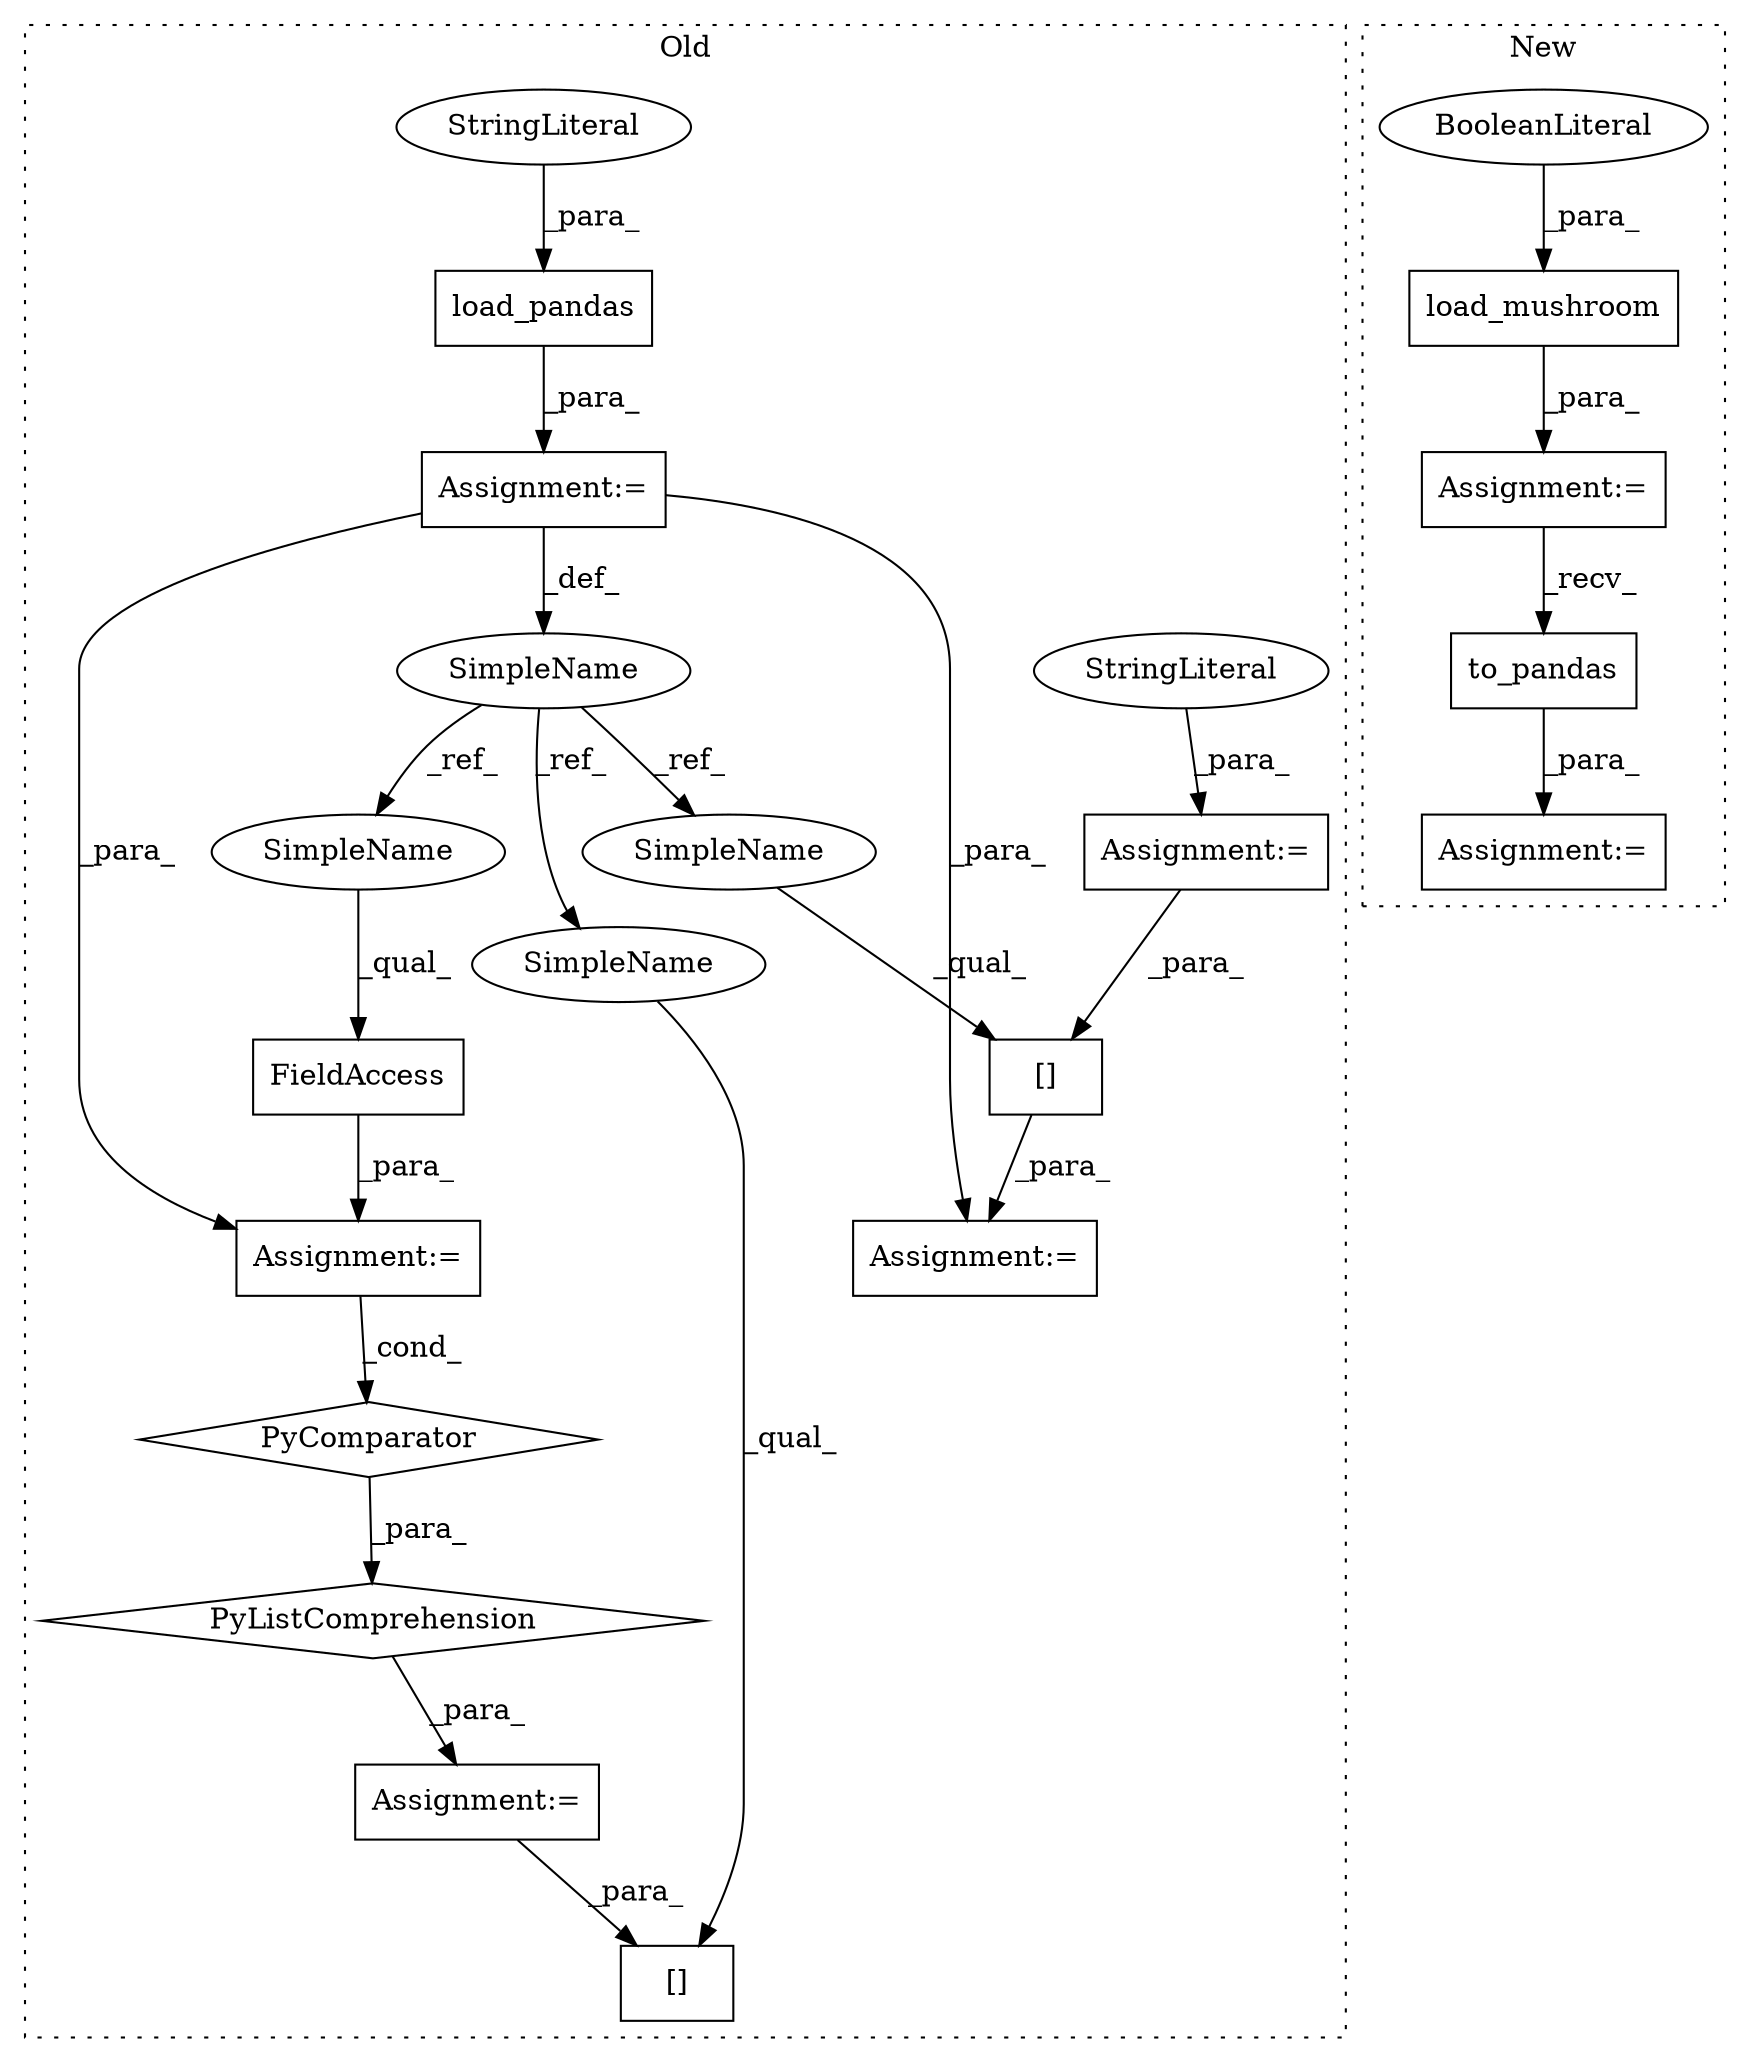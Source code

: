 digraph G {
subgraph cluster0 {
1 [label="PyListComprehension" a="109" s="3300" l="107" shape="diamond"];
3 [label="PyComparator" a="113" s="3361" l="38" shape="diamond"];
5 [label="Assignment:=" a="7" s="3288" l="12" shape="box"];
8 [label="load_pandas" a="32" s="3230,3252" l="12,1" shape="box"];
9 [label="[]" a="2" s="3424,3435" l="3,1" shape="box"];
10 [label="SimpleName" a="42" s="3222" l="2" shape="ellipse"];
11 [label="FieldAccess" a="22" s="3370" l="10" shape="box"];
12 [label="[]" a="2" s="3445,3454" l="3,1" shape="box"];
14 [label="StringLiteral" a="45" s="3242" l="10" shape="ellipse"];
15 [label="Assignment:=" a="7" s="3361" l="38" shape="box"];
16 [label="Assignment:=" a="7" s="3444" l="1" shape="box"];
17 [label="Assignment:=" a="7" s="3224" l="1" shape="box"];
18 [label="Assignment:=" a="7" s="3265" l="1" shape="box"];
19 [label="StringLiteral" a="45" s="3266" l="8" shape="ellipse"];
20 [label="SimpleName" a="42" s="3424" l="2" shape="ellipse"];
21 [label="SimpleName" a="42" s="3445" l="2" shape="ellipse"];
22 [label="SimpleName" a="42" s="3370" l="2" shape="ellipse"];
label = "Old";
style="dotted";
}
subgraph cluster1 {
2 [label="to_pandas" a="32" s="3294" l="11" shape="box"];
4 [label="Assignment:=" a="7" s="3287" l="2" shape="box"];
6 [label="Assignment:=" a="7" s="3241" l="1" shape="box"];
7 [label="load_mushroom" a="32" s="3242,3260" l="14,1" shape="box"];
13 [label="BooleanLiteral" a="9" s="3256" l="4" shape="ellipse"];
label = "New";
style="dotted";
}
1 -> 5 [label="_para_"];
2 -> 4 [label="_para_"];
3 -> 1 [label="_para_"];
5 -> 9 [label="_para_"];
6 -> 2 [label="_recv_"];
7 -> 6 [label="_para_"];
8 -> 17 [label="_para_"];
10 -> 21 [label="_ref_"];
10 -> 22 [label="_ref_"];
10 -> 20 [label="_ref_"];
11 -> 15 [label="_para_"];
12 -> 16 [label="_para_"];
13 -> 7 [label="_para_"];
14 -> 8 [label="_para_"];
15 -> 3 [label="_cond_"];
17 -> 15 [label="_para_"];
17 -> 10 [label="_def_"];
17 -> 16 [label="_para_"];
18 -> 12 [label="_para_"];
19 -> 18 [label="_para_"];
20 -> 9 [label="_qual_"];
21 -> 12 [label="_qual_"];
22 -> 11 [label="_qual_"];
}
